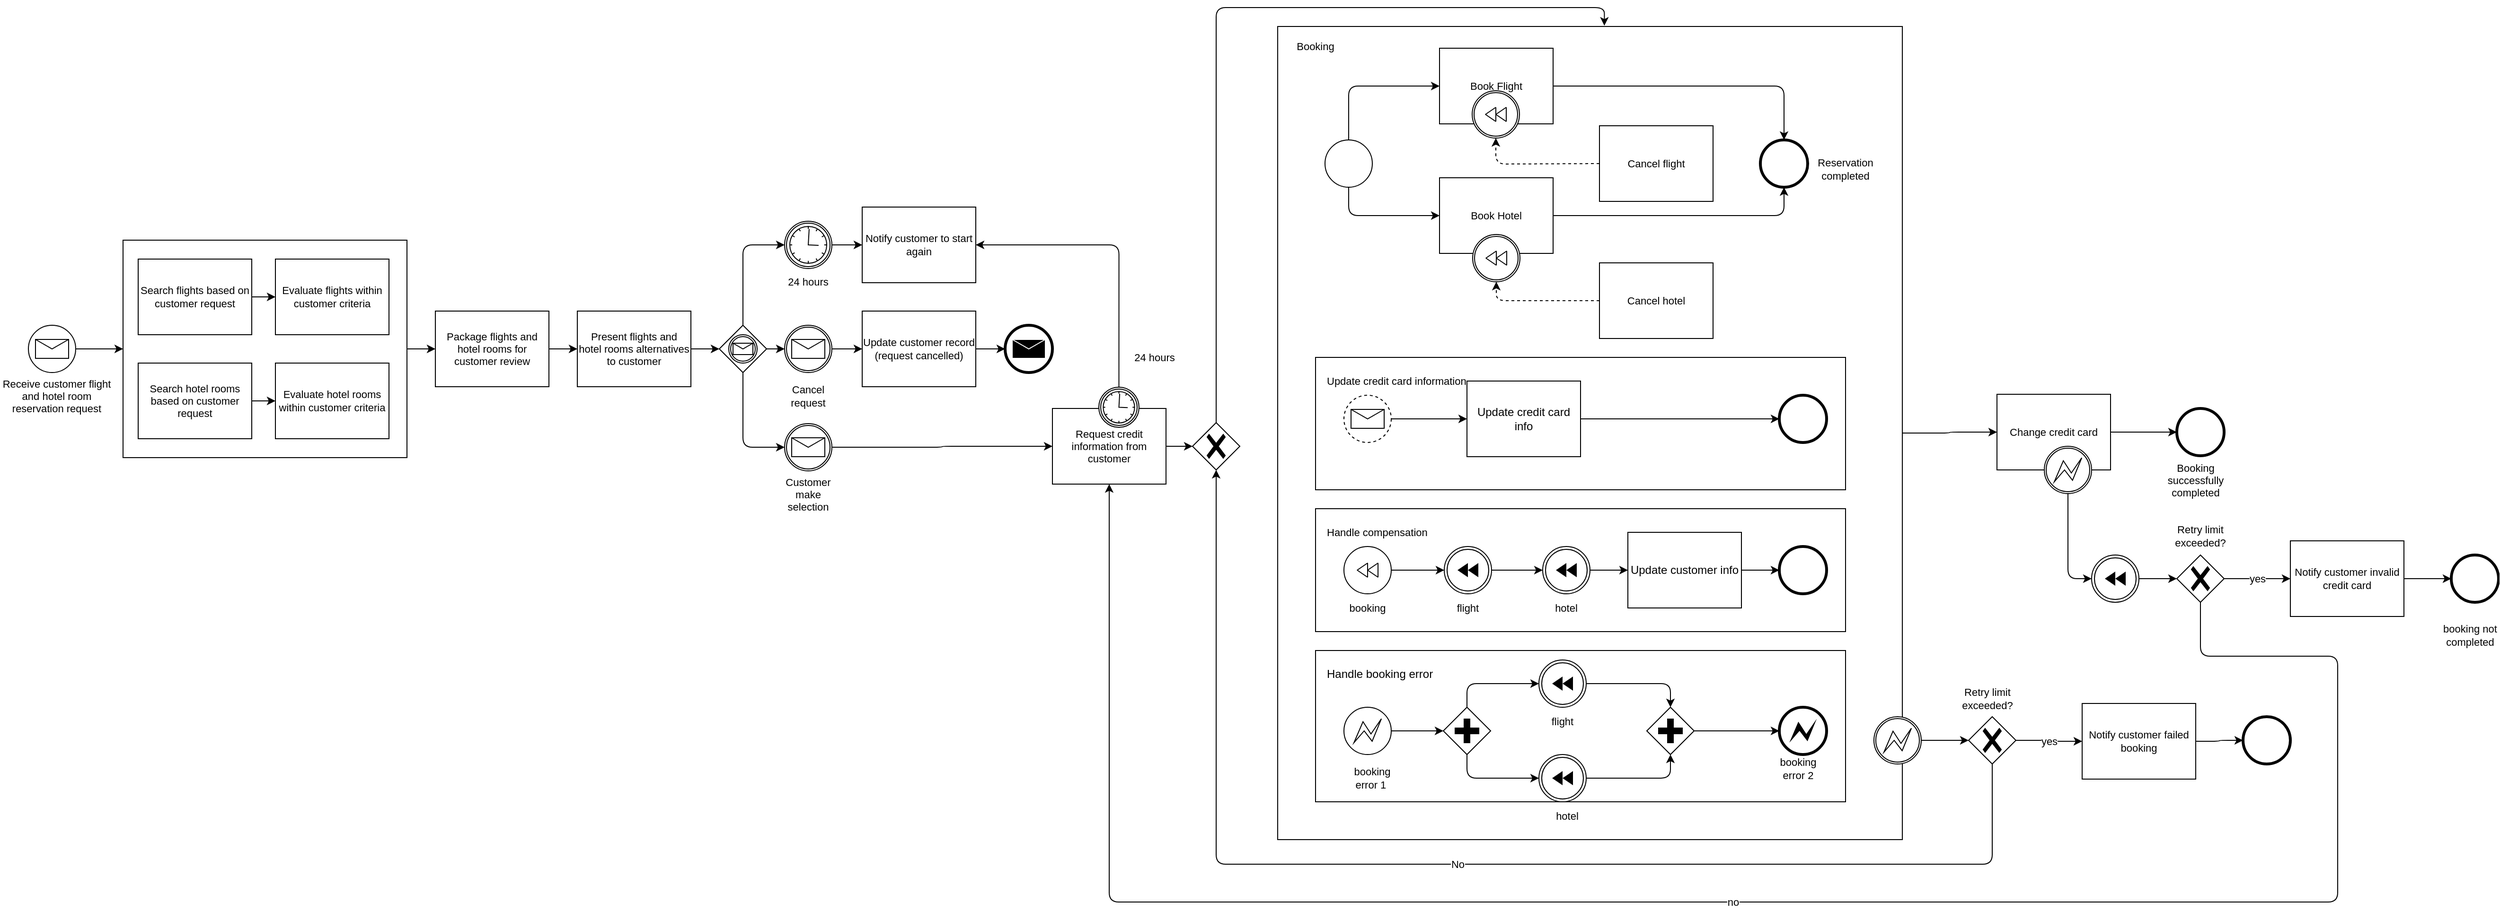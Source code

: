 <mxfile version="28.0.6">
  <diagram id="B0GpJ4gPumq2GrweMebW" name="第 1 页">
    <mxGraphModel dx="2431" dy="1492" grid="1" gridSize="10" guides="1" tooltips="1" connect="1" arrows="1" fold="1" page="1" pageScale="1" pageWidth="827" pageHeight="1169" math="0" shadow="0">
      <root>
        <mxCell id="0" />
        <mxCell id="1" parent="0" />
        <mxCell id="COhz1gvjssOIA2lyyifj-37" value="" style="points=[[0.25,0,0],[0.5,0,0],[0.75,0,0],[1,0.25,0],[1,0.5,0],[1,0.75,0],[0.75,1,0],[0.5,1,0],[0.25,1,0],[0,0.75,0],[0,0.5,0],[0,0.25,0]];shape=mxgraph.bpmn.task2;whiteSpace=wrap;rectStyle=rounded;size=10;html=1;container=1;expand=0;collapsible=0;taskMarker=abstract;fontFamily=Helvetica;fontSize=11;fontColor=default;labelBackgroundColor=default;" vertex="1" parent="1">
          <mxGeometry x="1360" y="104" width="660" height="860" as="geometry" />
        </mxCell>
        <mxCell id="COhz1gvjssOIA2lyyifj-55" value="Booking" style="text;html=1;align=center;verticalAlign=middle;whiteSpace=wrap;rounded=0;fontFamily=Helvetica;fontSize=11;fontColor=default;labelBackgroundColor=default;" vertex="1" parent="COhz1gvjssOIA2lyyifj-37">
          <mxGeometry x="10" y="6" width="60" height="30" as="geometry" />
        </mxCell>
        <mxCell id="COhz1gvjssOIA2lyyifj-84" value="hotel" style="text;html=1;align=center;verticalAlign=middle;whiteSpace=wrap;rounded=0;fontFamily=Helvetica;fontSize=11;fontColor=default;labelBackgroundColor=default;" vertex="1" parent="COhz1gvjssOIA2lyyifj-37">
          <mxGeometry x="276" y="820" width="60" height="30" as="geometry" />
        </mxCell>
        <mxCell id="COhz1gvjssOIA2lyyifj-87" value="Reservation completed" style="text;html=1;align=center;verticalAlign=middle;whiteSpace=wrap;rounded=0;fontFamily=Helvetica;fontSize=11;fontColor=default;labelBackgroundColor=default;" vertex="1" parent="COhz1gvjssOIA2lyyifj-37">
          <mxGeometry x="570" y="136" width="60" height="30" as="geometry" />
        </mxCell>
        <mxCell id="kql8eYAKHX_j_Db-CiuN-6" value="" style="points=[[0.25,0,0],[0.5,0,0],[0.75,0,0],[1,0.25,0],[1,0.5,0],[1,0.75,0],[0.75,1,0],[0.5,1,0],[0.25,1,0],[0,0.75,0],[0,0.5,0],[0,0.25,0]];shape=mxgraph.bpmn.task2;whiteSpace=wrap;rectStyle=rounded;size=10;html=1;container=1;expand=0;collapsible=0;taskMarker=abstract;fontFamily=Helvetica;fontSize=11;fontColor=default;labelBackgroundColor=default;" parent="1" vertex="1">
          <mxGeometry x="140" y="330" width="300" height="230" as="geometry" />
        </mxCell>
        <mxCell id="kql8eYAKHX_j_Db-CiuN-1" value="" style="points=[[0.145,0.145,0],[0.5,0,0],[0.855,0.145,0],[1,0.5,0],[0.855,0.855,0],[0.5,1,0],[0.145,0.855,0],[0,0.5,0]];shape=mxgraph.bpmn.event;html=1;verticalLabelPosition=bottom;labelBackgroundColor=#ffffff;verticalAlign=top;align=center;perimeter=ellipsePerimeter;outlineConnect=0;aspect=fixed;outline=standard;symbol=message;fontFamily=Helvetica;fontSize=11;fontColor=default;" parent="1" vertex="1">
          <mxGeometry x="40" y="420" width="50" height="50" as="geometry" />
        </mxCell>
        <mxCell id="kql8eYAKHX_j_Db-CiuN-3" value="Evaluate hotel rooms within customer criteria" style="points=[[0.25,0,0],[0.5,0,0],[0.75,0,0],[1,0.25,0],[1,0.5,0],[1,0.75,0],[0.75,1,0],[0.5,1,0],[0.25,1,0],[0,0.75,0],[0,0.5,0],[0,0.25,0]];shape=mxgraph.bpmn.task2;whiteSpace=wrap;rectStyle=rounded;size=10;html=1;container=1;expand=0;collapsible=0;taskMarker=abstract;fontFamily=Helvetica;fontSize=11;fontColor=default;labelBackgroundColor=default;" parent="1" vertex="1">
          <mxGeometry x="301" y="460" width="120" height="80" as="geometry" />
        </mxCell>
        <mxCell id="kql8eYAKHX_j_Db-CiuN-4" value="Search hotel rooms based on customer request" style="points=[[0.25,0,0],[0.5,0,0],[0.75,0,0],[1,0.25,0],[1,0.5,0],[1,0.75,0],[0.75,1,0],[0.5,1,0],[0.25,1,0],[0,0.75,0],[0,0.5,0],[0,0.25,0]];shape=mxgraph.bpmn.task2;whiteSpace=wrap;rectStyle=rounded;size=10;html=1;container=1;expand=0;collapsible=0;taskMarker=abstract;fontFamily=Helvetica;fontSize=11;fontColor=default;labelBackgroundColor=default;" parent="1" vertex="1">
          <mxGeometry x="156" y="460" width="120" height="80" as="geometry" />
        </mxCell>
        <mxCell id="kql8eYAKHX_j_Db-CiuN-5" value="Evaluate flights within customer criteria" style="points=[[0.25,0,0],[0.5,0,0],[0.75,0,0],[1,0.25,0],[1,0.5,0],[1,0.75,0],[0.75,1,0],[0.5,1,0],[0.25,1,0],[0,0.75,0],[0,0.5,0],[0,0.25,0]];shape=mxgraph.bpmn.task2;whiteSpace=wrap;rectStyle=rounded;size=10;html=1;container=1;expand=0;collapsible=0;taskMarker=abstract;fontFamily=Helvetica;fontSize=11;fontColor=default;labelBackgroundColor=default;" parent="1" vertex="1">
          <mxGeometry x="301" y="350" width="120" height="80" as="geometry" />
        </mxCell>
        <mxCell id="kql8eYAKHX_j_Db-CiuN-9" style="edgeStyle=none;shape=connector;rounded=0;orthogonalLoop=1;jettySize=auto;html=1;exitX=1;exitY=0.5;exitDx=0;exitDy=0;exitPerimeter=0;strokeColor=default;align=center;verticalAlign=middle;fontFamily=Helvetica;fontSize=11;fontColor=default;labelBackgroundColor=default;endArrow=classic;" parent="1" source="kql8eYAKHX_j_Db-CiuN-2" target="kql8eYAKHX_j_Db-CiuN-5" edge="1">
          <mxGeometry relative="1" as="geometry" />
        </mxCell>
        <mxCell id="kql8eYAKHX_j_Db-CiuN-2" value="Search flights based on customer request" style="points=[[0.25,0,0],[0.5,0,0],[0.75,0,0],[1,0.25,0],[1,0.5,0],[1,0.75,0],[0.75,1,0],[0.5,1,0],[0.25,1,0],[0,0.75,0],[0,0.5,0],[0,0.25,0]];shape=mxgraph.bpmn.task2;whiteSpace=wrap;rectStyle=rounded;size=10;html=1;container=1;expand=0;collapsible=0;taskMarker=abstract;fontFamily=Helvetica;fontSize=11;fontColor=default;labelBackgroundColor=default;" parent="1" vertex="1">
          <mxGeometry x="156" y="350" width="120" height="80" as="geometry" />
        </mxCell>
        <mxCell id="kql8eYAKHX_j_Db-CiuN-7" value="Receive customer flight and hotel room reservation request" style="text;html=1;align=center;verticalAlign=middle;whiteSpace=wrap;rounded=0;fontFamily=Helvetica;fontSize=11;fontColor=default;labelBackgroundColor=default;" parent="1" vertex="1">
          <mxGeometry x="10" y="480" width="120" height="30" as="geometry" />
        </mxCell>
        <mxCell id="kql8eYAKHX_j_Db-CiuN-8" style="edgeStyle=none;shape=connector;rounded=0;orthogonalLoop=1;jettySize=auto;html=1;exitX=1;exitY=0.5;exitDx=0;exitDy=0;exitPerimeter=0;entryX=0;entryY=0.5;entryDx=0;entryDy=0;entryPerimeter=0;strokeColor=default;align=center;verticalAlign=middle;fontFamily=Helvetica;fontSize=11;fontColor=default;labelBackgroundColor=default;endArrow=classic;" parent="1" source="kql8eYAKHX_j_Db-CiuN-1" target="kql8eYAKHX_j_Db-CiuN-6" edge="1">
          <mxGeometry relative="1" as="geometry" />
        </mxCell>
        <mxCell id="kql8eYAKHX_j_Db-CiuN-10" style="edgeStyle=none;shape=connector;rounded=0;orthogonalLoop=1;jettySize=auto;html=1;exitX=1;exitY=0.5;exitDx=0;exitDy=0;exitPerimeter=0;entryX=0;entryY=0.5;entryDx=0;entryDy=0;entryPerimeter=0;strokeColor=default;align=center;verticalAlign=middle;fontFamily=Helvetica;fontSize=11;fontColor=default;labelBackgroundColor=default;endArrow=classic;" parent="1" source="kql8eYAKHX_j_Db-CiuN-4" target="kql8eYAKHX_j_Db-CiuN-3" edge="1">
          <mxGeometry relative="1" as="geometry" />
        </mxCell>
        <mxCell id="kql8eYAKHX_j_Db-CiuN-11" value="Package flights and hotel rooms for customer review" style="points=[[0.25,0,0],[0.5,0,0],[0.75,0,0],[1,0.25,0],[1,0.5,0],[1,0.75,0],[0.75,1,0],[0.5,1,0],[0.25,1,0],[0,0.75,0],[0,0.5,0],[0,0.25,0]];shape=mxgraph.bpmn.task2;whiteSpace=wrap;rectStyle=rounded;size=10;html=1;container=1;expand=0;collapsible=0;taskMarker=abstract;fontFamily=Helvetica;fontSize=11;fontColor=default;labelBackgroundColor=default;" parent="1" vertex="1">
          <mxGeometry x="470" y="405" width="120" height="80" as="geometry" />
        </mxCell>
        <mxCell id="kql8eYAKHX_j_Db-CiuN-13" value="Present flights and hotel rooms alternatives to customer" style="points=[[0.25,0,0],[0.5,0,0],[0.75,0,0],[1,0.25,0],[1,0.5,0],[1,0.75,0],[0.75,1,0],[0.5,1,0],[0.25,1,0],[0,0.75,0],[0,0.5,0],[0,0.25,0]];shape=mxgraph.bpmn.task2;whiteSpace=wrap;rectStyle=rounded;size=10;html=1;container=1;expand=0;collapsible=0;taskMarker=send;fontFamily=Helvetica;fontSize=11;fontColor=default;labelBackgroundColor=default;" parent="1" vertex="1">
          <mxGeometry x="620" y="405" width="120" height="80" as="geometry" />
        </mxCell>
        <mxCell id="kql8eYAKHX_j_Db-CiuN-14" style="edgeStyle=none;shape=connector;rounded=0;orthogonalLoop=1;jettySize=auto;html=1;exitX=1;exitY=0.5;exitDx=0;exitDy=0;exitPerimeter=0;entryX=0;entryY=0.5;entryDx=0;entryDy=0;entryPerimeter=0;strokeColor=default;align=center;verticalAlign=middle;fontFamily=Helvetica;fontSize=11;fontColor=default;labelBackgroundColor=default;endArrow=classic;" parent="1" source="kql8eYAKHX_j_Db-CiuN-11" target="kql8eYAKHX_j_Db-CiuN-13" edge="1">
          <mxGeometry relative="1" as="geometry" />
        </mxCell>
        <mxCell id="kql8eYAKHX_j_Db-CiuN-15" value="" style="points=[[0.25,0.25,0],[0.5,0,0],[0.75,0.25,0],[1,0.5,0],[0.75,0.75,0],[0.5,1,0],[0.25,0.75,0],[0,0.5,0]];shape=mxgraph.bpmn.gateway2;html=1;verticalLabelPosition=bottom;labelBackgroundColor=#ffffff;verticalAlign=top;align=center;perimeter=rhombusPerimeter;outlineConnect=0;outline=catching;symbol=message;fontFamily=Helvetica;fontSize=11;fontColor=default;" parent="1" vertex="1">
          <mxGeometry x="770" y="420" width="50" height="50" as="geometry" />
        </mxCell>
        <mxCell id="kql8eYAKHX_j_Db-CiuN-16" style="edgeStyle=none;shape=connector;rounded=0;orthogonalLoop=1;jettySize=auto;html=1;exitX=1;exitY=0.5;exitDx=0;exitDy=0;exitPerimeter=0;entryX=0;entryY=0.5;entryDx=0;entryDy=0;entryPerimeter=0;strokeColor=default;align=center;verticalAlign=middle;fontFamily=Helvetica;fontSize=11;fontColor=default;labelBackgroundColor=default;endArrow=classic;" parent="1" source="kql8eYAKHX_j_Db-CiuN-13" target="kql8eYAKHX_j_Db-CiuN-15" edge="1">
          <mxGeometry relative="1" as="geometry" />
        </mxCell>
        <mxCell id="kql8eYAKHX_j_Db-CiuN-17" value="" style="points=[[0.145,0.145,0],[0.5,0,0],[0.855,0.145,0],[1,0.5,0],[0.855,0.855,0],[0.5,1,0],[0.145,0.855,0],[0,0.5,0]];shape=mxgraph.bpmn.event;html=1;verticalLabelPosition=bottom;labelBackgroundColor=#ffffff;verticalAlign=top;align=center;perimeter=ellipsePerimeter;outlineConnect=0;aspect=fixed;outline=catching;symbol=timer;fontFamily=Helvetica;fontSize=11;fontColor=default;" parent="1" vertex="1">
          <mxGeometry x="839" y="310" width="50" height="50" as="geometry" />
        </mxCell>
        <mxCell id="kql8eYAKHX_j_Db-CiuN-18" value="" style="points=[[0.145,0.145,0],[0.5,0,0],[0.855,0.145,0],[1,0.5,0],[0.855,0.855,0],[0.5,1,0],[0.145,0.855,0],[0,0.5,0]];shape=mxgraph.bpmn.event;html=1;verticalLabelPosition=bottom;labelBackgroundColor=#ffffff;verticalAlign=top;align=center;perimeter=ellipsePerimeter;outlineConnect=0;aspect=fixed;outline=catching;symbol=message;fontFamily=Helvetica;fontSize=11;fontColor=default;" parent="1" vertex="1">
          <mxGeometry x="839" y="420" width="50" height="50" as="geometry" />
        </mxCell>
        <mxCell id="kql8eYAKHX_j_Db-CiuN-30" style="edgeStyle=orthogonalEdgeStyle;shape=connector;curved=0;rounded=1;orthogonalLoop=1;jettySize=auto;html=1;exitX=1;exitY=0.5;exitDx=0;exitDy=0;exitPerimeter=0;strokeColor=default;align=center;verticalAlign=middle;fontFamily=Helvetica;fontSize=11;fontColor=default;labelBackgroundColor=default;endArrow=classic;" parent="1" source="kql8eYAKHX_j_Db-CiuN-19" target="kql8eYAKHX_j_Db-CiuN-24" edge="1">
          <mxGeometry relative="1" as="geometry" />
        </mxCell>
        <mxCell id="kql8eYAKHX_j_Db-CiuN-19" value="" style="points=[[0.145,0.145,0],[0.5,0,0],[0.855,0.145,0],[1,0.5,0],[0.855,0.855,0],[0.5,1,0],[0.145,0.855,0],[0,0.5,0]];shape=mxgraph.bpmn.event;html=1;verticalLabelPosition=bottom;labelBackgroundColor=#ffffff;verticalAlign=top;align=center;perimeter=ellipsePerimeter;outlineConnect=0;aspect=fixed;outline=catching;symbol=message;fontFamily=Helvetica;fontSize=11;fontColor=default;" parent="1" vertex="1">
          <mxGeometry x="839" y="524" width="50" height="50" as="geometry" />
        </mxCell>
        <mxCell id="kql8eYAKHX_j_Db-CiuN-20" style="edgeStyle=none;shape=connector;rounded=0;orthogonalLoop=1;jettySize=auto;html=1;exitX=1;exitY=0.5;exitDx=0;exitDy=0;exitPerimeter=0;entryX=0;entryY=0.5;entryDx=0;entryDy=0;entryPerimeter=0;strokeColor=default;align=center;verticalAlign=middle;fontFamily=Helvetica;fontSize=11;fontColor=default;labelBackgroundColor=default;endArrow=classic;" parent="1" source="kql8eYAKHX_j_Db-CiuN-6" target="kql8eYAKHX_j_Db-CiuN-11" edge="1">
          <mxGeometry relative="1" as="geometry" />
        </mxCell>
        <mxCell id="kql8eYAKHX_j_Db-CiuN-21" value="Notify customer to start again" style="points=[[0.25,0,0],[0.5,0,0],[0.75,0,0],[1,0.25,0],[1,0.5,0],[1,0.75,0],[0.75,1,0],[0.5,1,0],[0.25,1,0],[0,0.75,0],[0,0.5,0],[0,0.25,0]];shape=mxgraph.bpmn.task2;whiteSpace=wrap;rectStyle=rounded;size=10;html=1;container=1;expand=0;collapsible=0;taskMarker=send;fontFamily=Helvetica;fontSize=11;fontColor=default;labelBackgroundColor=default;" parent="1" vertex="1">
          <mxGeometry x="921" y="295" width="120" height="80" as="geometry" />
        </mxCell>
        <mxCell id="kql8eYAKHX_j_Db-CiuN-22" value="Update customer record (request cancelled)" style="points=[[0.25,0,0],[0.5,0,0],[0.75,0,0],[1,0.25,0],[1,0.5,0],[1,0.75,0],[0.75,1,0],[0.5,1,0],[0.25,1,0],[0,0.75,0],[0,0.5,0],[0,0.25,0]];shape=mxgraph.bpmn.task2;whiteSpace=wrap;rectStyle=rounded;size=10;html=1;container=1;expand=0;collapsible=0;taskMarker=abstract;fontFamily=Helvetica;fontSize=11;fontColor=default;labelBackgroundColor=default;" parent="1" vertex="1">
          <mxGeometry x="921" y="405" width="120" height="80" as="geometry" />
        </mxCell>
        <mxCell id="kql8eYAKHX_j_Db-CiuN-23" value="" style="points=[[0.145,0.145,0],[0.5,0,0],[0.855,0.145,0],[1,0.5,0],[0.855,0.855,0],[0.5,1,0],[0.145,0.855,0],[0,0.5,0]];shape=mxgraph.bpmn.event;html=1;verticalLabelPosition=bottom;labelBackgroundColor=#ffffff;verticalAlign=top;align=center;perimeter=ellipsePerimeter;outlineConnect=0;aspect=fixed;outline=end;symbol=message;fontFamily=Helvetica;fontSize=11;fontColor=default;" parent="1" vertex="1">
          <mxGeometry x="1072" y="420" width="50" height="50" as="geometry" />
        </mxCell>
        <mxCell id="kql8eYAKHX_j_Db-CiuN-35" style="edgeStyle=orthogonalEdgeStyle;shape=connector;curved=0;rounded=1;orthogonalLoop=1;jettySize=auto;html=1;exitX=1;exitY=0.5;exitDx=0;exitDy=0;exitPerimeter=0;strokeColor=default;align=center;verticalAlign=middle;fontFamily=Helvetica;fontSize=11;fontColor=default;labelBackgroundColor=default;endArrow=classic;" parent="1" source="kql8eYAKHX_j_Db-CiuN-24" target="kql8eYAKHX_j_Db-CiuN-34" edge="1">
          <mxGeometry relative="1" as="geometry" />
        </mxCell>
        <mxCell id="kql8eYAKHX_j_Db-CiuN-24" value="Request credit information from customer" style="points=[[0.25,0,0],[0.5,0,0],[0.75,0,0],[1,0.25,0],[1,0.5,0],[1,0.75,0],[0.75,1,0],[0.5,1,0],[0.25,1,0],[0,0.75,0],[0,0.5,0],[0,0.25,0]];shape=mxgraph.bpmn.task2;whiteSpace=wrap;rectStyle=rounded;size=10;html=1;container=1;expand=0;collapsible=0;taskMarker=send;fontFamily=Helvetica;fontSize=11;fontColor=default;labelBackgroundColor=default;" parent="1" vertex="1">
          <mxGeometry x="1122" y="508" width="120" height="80" as="geometry" />
        </mxCell>
        <mxCell id="kql8eYAKHX_j_Db-CiuN-32" value="" style="points=[[0.145,0.145,0],[0.5,0,0],[0.855,0.145,0],[1,0.5,0],[0.855,0.855,0],[0.5,1,0],[0.145,0.855,0],[0,0.5,0]];shape=mxgraph.bpmn.event;html=1;verticalLabelPosition=bottom;labelBackgroundColor=#ffffff;verticalAlign=top;align=center;perimeter=ellipsePerimeter;outlineConnect=0;aspect=fixed;outline=boundInt;symbol=timer;fontFamily=Helvetica;fontSize=11;fontColor=default;" parent="kql8eYAKHX_j_Db-CiuN-24" vertex="1">
          <mxGeometry x="49" y="-22.5" width="42.5" height="42.5" as="geometry" />
        </mxCell>
        <mxCell id="kql8eYAKHX_j_Db-CiuN-25" style="edgeStyle=orthogonalEdgeStyle;shape=connector;rounded=1;orthogonalLoop=1;jettySize=auto;html=1;entryX=0;entryY=0.5;entryDx=0;entryDy=0;entryPerimeter=0;strokeColor=default;align=center;verticalAlign=middle;fontFamily=Helvetica;fontSize=11;fontColor=default;labelBackgroundColor=default;endArrow=classic;curved=0;exitX=0.5;exitY=0;exitDx=0;exitDy=0;exitPerimeter=0;" parent="1" source="kql8eYAKHX_j_Db-CiuN-15" target="kql8eYAKHX_j_Db-CiuN-17" edge="1">
          <mxGeometry relative="1" as="geometry" />
        </mxCell>
        <mxCell id="kql8eYAKHX_j_Db-CiuN-26" style="edgeStyle=orthogonalEdgeStyle;shape=connector;curved=0;rounded=1;orthogonalLoop=1;jettySize=auto;html=1;entryX=0;entryY=0.5;entryDx=0;entryDy=0;entryPerimeter=0;strokeColor=default;align=center;verticalAlign=middle;fontFamily=Helvetica;fontSize=11;fontColor=default;labelBackgroundColor=default;endArrow=classic;exitX=0.5;exitY=1;exitDx=0;exitDy=0;exitPerimeter=0;" parent="1" source="kql8eYAKHX_j_Db-CiuN-15" target="kql8eYAKHX_j_Db-CiuN-19" edge="1">
          <mxGeometry relative="1" as="geometry" />
        </mxCell>
        <mxCell id="kql8eYAKHX_j_Db-CiuN-28" style="edgeStyle=orthogonalEdgeStyle;shape=connector;curved=0;rounded=1;orthogonalLoop=1;jettySize=auto;html=1;exitX=1;exitY=0.5;exitDx=0;exitDy=0;exitPerimeter=0;entryX=0;entryY=0.5;entryDx=0;entryDy=0;entryPerimeter=0;strokeColor=default;align=center;verticalAlign=middle;fontFamily=Helvetica;fontSize=11;fontColor=default;labelBackgroundColor=default;endArrow=classic;" parent="1" source="kql8eYAKHX_j_Db-CiuN-17" target="kql8eYAKHX_j_Db-CiuN-21" edge="1">
          <mxGeometry relative="1" as="geometry" />
        </mxCell>
        <mxCell id="kql8eYAKHX_j_Db-CiuN-29" style="edgeStyle=orthogonalEdgeStyle;shape=connector;curved=0;rounded=1;orthogonalLoop=1;jettySize=auto;html=1;exitX=1;exitY=0.5;exitDx=0;exitDy=0;exitPerimeter=0;entryX=0;entryY=0.5;entryDx=0;entryDy=0;entryPerimeter=0;strokeColor=default;align=center;verticalAlign=middle;fontFamily=Helvetica;fontSize=11;fontColor=default;labelBackgroundColor=default;endArrow=classic;" parent="1" source="kql8eYAKHX_j_Db-CiuN-18" target="kql8eYAKHX_j_Db-CiuN-22" edge="1">
          <mxGeometry relative="1" as="geometry" />
        </mxCell>
        <mxCell id="kql8eYAKHX_j_Db-CiuN-31" style="edgeStyle=orthogonalEdgeStyle;shape=connector;curved=0;rounded=1;orthogonalLoop=1;jettySize=auto;html=1;exitX=1;exitY=0.5;exitDx=0;exitDy=0;exitPerimeter=0;entryX=0;entryY=0.5;entryDx=0;entryDy=0;entryPerimeter=0;strokeColor=default;align=center;verticalAlign=middle;fontFamily=Helvetica;fontSize=11;fontColor=default;labelBackgroundColor=default;endArrow=classic;" parent="1" source="kql8eYAKHX_j_Db-CiuN-22" target="kql8eYAKHX_j_Db-CiuN-23" edge="1">
          <mxGeometry relative="1" as="geometry" />
        </mxCell>
        <mxCell id="kql8eYAKHX_j_Db-CiuN-33" style="edgeStyle=orthogonalEdgeStyle;shape=connector;curved=0;rounded=1;orthogonalLoop=1;jettySize=auto;html=1;entryX=1;entryY=0.5;entryDx=0;entryDy=0;entryPerimeter=0;strokeColor=default;align=center;verticalAlign=middle;fontFamily=Helvetica;fontSize=11;fontColor=default;labelBackgroundColor=default;endArrow=classic;exitX=0.5;exitY=0;exitDx=0;exitDy=0;exitPerimeter=0;" parent="1" source="kql8eYAKHX_j_Db-CiuN-32" target="kql8eYAKHX_j_Db-CiuN-21" edge="1">
          <mxGeometry relative="1" as="geometry" />
        </mxCell>
        <mxCell id="kql8eYAKHX_j_Db-CiuN-34" value="" style="points=[[0.25,0.25,0],[0.5,0,0],[0.75,0.25,0],[1,0.5,0],[0.75,0.75,0],[0.5,1,0],[0.25,0.75,0],[0,0.5,0]];shape=mxgraph.bpmn.gateway2;html=1;verticalLabelPosition=bottom;labelBackgroundColor=#ffffff;verticalAlign=top;align=center;perimeter=rhombusPerimeter;outlineConnect=0;outline=none;symbol=none;gwType=exclusive;fontFamily=Helvetica;fontSize=11;fontColor=default;" parent="1" vertex="1">
          <mxGeometry x="1270" y="523" width="50" height="50" as="geometry" />
        </mxCell>
        <mxCell id="COhz1gvjssOIA2lyyifj-30" value="" style="group;pointerEvents=0;align=center;verticalAlign=top;fontFamily=Helvetica;fontSize=12;fontColor=default;fillColor=none;gradientColor=none;" vertex="1" connectable="0" parent="1">
          <mxGeometry x="1400" y="764" width="560" height="160" as="geometry" />
        </mxCell>
        <mxCell id="COhz1gvjssOIA2lyyifj-1" value="" style="points=[[0.25,0,0],[0.5,0,0],[0.75,0,0],[1,0.25,0],[1,0.5,0],[1,0.75,0],[0.75,1,0],[0.5,1,0],[0.25,1,0],[0,0.75,0],[0,0.5,0],[0,0.25,0]];shape=mxgraph.bpmn.task2;arcSize=10;taskMarker=abstract;outline=none;symbol=general;bpmnShapeType=subprocess;isLoopSub=0;verticalAlign=top;align=center;spacingLeft=5;html=1;whiteSpace=wrap;pointerEvents=0;fontFamily=Helvetica;fontSize=12;fontColor=default;fillColor=none;gradientColor=none;" vertex="1" parent="COhz1gvjssOIA2lyyifj-30">
          <mxGeometry width="560" height="160" as="geometry" />
        </mxCell>
        <mxCell id="COhz1gvjssOIA2lyyifj-16" value="" style="points=[[0.145,0.145,0],[0.5,0,0],[0.855,0.145,0],[1,0.5,0],[0.855,0.855,0],[0.5,1,0],[0.145,0.855,0],[0,0.5,0]];shape=mxgraph.bpmn.event;html=1;verticalLabelPosition=bottom;labelBackgroundColor=#ffffff;verticalAlign=top;align=center;perimeter=ellipsePerimeter;outlineConnect=0;aspect=fixed;outline=eventInt;symbol=error;pointerEvents=0;fontFamily=Helvetica;fontSize=12;fontColor=default;fillColor=none;gradientColor=none;" vertex="1" parent="COhz1gvjssOIA2lyyifj-30">
          <mxGeometry x="30" y="60" width="50" height="50" as="geometry" />
        </mxCell>
        <mxCell id="COhz1gvjssOIA2lyyifj-17" value="" style="points=[[0.25,0.25,0],[0.5,0,0],[0.75,0.25,0],[1,0.5,0],[0.75,0.75,0],[0.5,1,0],[0.25,0.75,0],[0,0.5,0]];shape=mxgraph.bpmn.gateway2;html=1;verticalLabelPosition=bottom;labelBackgroundColor=#ffffff;verticalAlign=top;align=center;perimeter=rhombusPerimeter;outlineConnect=0;outline=none;symbol=none;gwType=parallel;pointerEvents=0;fontFamily=Helvetica;fontSize=12;fontColor=default;fillColor=none;gradientColor=none;" vertex="1" parent="COhz1gvjssOIA2lyyifj-30">
          <mxGeometry x="135" y="60" width="50" height="50" as="geometry" />
        </mxCell>
        <mxCell id="COhz1gvjssOIA2lyyifj-18" value="" style="points=[[0.145,0.145,0],[0.5,0,0],[0.855,0.145,0],[1,0.5,0],[0.855,0.855,0],[0.5,1,0],[0.145,0.855,0],[0,0.5,0]];shape=mxgraph.bpmn.event;html=1;verticalLabelPosition=bottom;labelBackgroundColor=#ffffff;verticalAlign=top;align=center;perimeter=ellipsePerimeter;outlineConnect=0;aspect=fixed;outline=throwing;symbol=compensation;pointerEvents=0;fontFamily=Helvetica;fontSize=12;fontColor=default;fillColor=none;gradientColor=none;" vertex="1" parent="COhz1gvjssOIA2lyyifj-30">
          <mxGeometry x="236" y="10" width="50" height="50" as="geometry" />
        </mxCell>
        <mxCell id="COhz1gvjssOIA2lyyifj-19" value="" style="points=[[0.145,0.145,0],[0.5,0,0],[0.855,0.145,0],[1,0.5,0],[0.855,0.855,0],[0.5,1,0],[0.145,0.855,0],[0,0.5,0]];shape=mxgraph.bpmn.event;html=1;verticalLabelPosition=bottom;labelBackgroundColor=#ffffff;verticalAlign=top;align=center;perimeter=ellipsePerimeter;outlineConnect=0;aspect=fixed;outline=throwing;symbol=compensation;pointerEvents=0;fontFamily=Helvetica;fontSize=12;fontColor=default;fillColor=none;gradientColor=none;" vertex="1" parent="COhz1gvjssOIA2lyyifj-30">
          <mxGeometry x="236" y="110" width="50" height="50" as="geometry" />
        </mxCell>
        <mxCell id="COhz1gvjssOIA2lyyifj-20" value="" style="points=[[0.25,0.25,0],[0.5,0,0],[0.75,0.25,0],[1,0.5,0],[0.75,0.75,0],[0.5,1,0],[0.25,0.75,0],[0,0.5,0]];shape=mxgraph.bpmn.gateway2;html=1;verticalLabelPosition=bottom;labelBackgroundColor=#ffffff;verticalAlign=top;align=center;perimeter=rhombusPerimeter;outlineConnect=0;outline=none;symbol=none;gwType=parallel;pointerEvents=0;fontFamily=Helvetica;fontSize=12;fontColor=default;fillColor=none;gradientColor=none;" vertex="1" parent="COhz1gvjssOIA2lyyifj-30">
          <mxGeometry x="350" y="60" width="50" height="50" as="geometry" />
        </mxCell>
        <mxCell id="COhz1gvjssOIA2lyyifj-22" style="edgeStyle=orthogonalEdgeStyle;rounded=1;orthogonalLoop=1;jettySize=auto;html=1;exitX=0.5;exitY=0;exitDx=0;exitDy=0;exitPerimeter=0;entryX=0;entryY=0.5;entryDx=0;entryDy=0;entryPerimeter=0;curved=0;pointerEvents=0;align=center;verticalAlign=top;fontFamily=Helvetica;fontSize=12;fontColor=default;fillColor=none;gradientColor=none;" edge="1" parent="COhz1gvjssOIA2lyyifj-30" source="COhz1gvjssOIA2lyyifj-17" target="COhz1gvjssOIA2lyyifj-18">
          <mxGeometry relative="1" as="geometry" />
        </mxCell>
        <mxCell id="COhz1gvjssOIA2lyyifj-23" style="edgeStyle=orthogonalEdgeStyle;shape=connector;curved=0;rounded=1;orthogonalLoop=1;jettySize=auto;html=1;entryX=0;entryY=0.5;entryDx=0;entryDy=0;entryPerimeter=0;strokeColor=default;align=center;verticalAlign=top;fontFamily=Helvetica;fontSize=12;fontColor=default;labelBackgroundColor=default;endArrow=classic;exitX=0.5;exitY=1;exitDx=0;exitDy=0;exitPerimeter=0;pointerEvents=0;fillColor=none;gradientColor=none;" edge="1" parent="COhz1gvjssOIA2lyyifj-30" source="COhz1gvjssOIA2lyyifj-17" target="COhz1gvjssOIA2lyyifj-19">
          <mxGeometry relative="1" as="geometry" />
        </mxCell>
        <mxCell id="COhz1gvjssOIA2lyyifj-24" style="edgeStyle=orthogonalEdgeStyle;shape=connector;curved=0;rounded=1;orthogonalLoop=1;jettySize=auto;html=1;entryX=0.5;entryY=0;entryDx=0;entryDy=0;entryPerimeter=0;strokeColor=default;align=center;verticalAlign=top;fontFamily=Helvetica;fontSize=12;fontColor=default;labelBackgroundColor=default;endArrow=classic;pointerEvents=0;fillColor=none;gradientColor=none;" edge="1" parent="COhz1gvjssOIA2lyyifj-30" source="COhz1gvjssOIA2lyyifj-18" target="COhz1gvjssOIA2lyyifj-20">
          <mxGeometry relative="1" as="geometry" />
        </mxCell>
        <mxCell id="COhz1gvjssOIA2lyyifj-25" style="edgeStyle=orthogonalEdgeStyle;shape=connector;curved=0;rounded=1;orthogonalLoop=1;jettySize=auto;html=1;entryX=0.5;entryY=1;entryDx=0;entryDy=0;entryPerimeter=0;strokeColor=default;align=center;verticalAlign=top;fontFamily=Helvetica;fontSize=12;fontColor=default;labelBackgroundColor=default;endArrow=classic;pointerEvents=0;fillColor=none;gradientColor=none;" edge="1" parent="COhz1gvjssOIA2lyyifj-30" source="COhz1gvjssOIA2lyyifj-19" target="COhz1gvjssOIA2lyyifj-20">
          <mxGeometry relative="1" as="geometry" />
        </mxCell>
        <mxCell id="COhz1gvjssOIA2lyyifj-26" value="" style="points=[[0.145,0.145,0],[0.5,0,0],[0.855,0.145,0],[1,0.5,0],[0.855,0.855,0],[0.5,1,0],[0.145,0.855,0],[0,0.5,0]];shape=mxgraph.bpmn.event;html=1;verticalLabelPosition=bottom;labelBackgroundColor=#ffffff;verticalAlign=top;align=center;perimeter=ellipsePerimeter;outlineConnect=0;aspect=fixed;outline=end;symbol=error;fontFamily=Helvetica;fontSize=12;fontColor=default;pointerEvents=0;fillColor=none;gradientColor=none;" vertex="1" parent="COhz1gvjssOIA2lyyifj-30">
          <mxGeometry x="490" y="60" width="50" height="50" as="geometry" />
        </mxCell>
        <mxCell id="COhz1gvjssOIA2lyyifj-27" style="edgeStyle=orthogonalEdgeStyle;shape=connector;curved=0;rounded=1;orthogonalLoop=1;jettySize=auto;html=1;entryX=0;entryY=0.5;entryDx=0;entryDy=0;entryPerimeter=0;strokeColor=default;align=center;verticalAlign=top;fontFamily=Helvetica;fontSize=12;fontColor=default;labelBackgroundColor=default;endArrow=classic;pointerEvents=0;fillColor=none;gradientColor=none;" edge="1" parent="COhz1gvjssOIA2lyyifj-30" source="COhz1gvjssOIA2lyyifj-20" target="COhz1gvjssOIA2lyyifj-26">
          <mxGeometry relative="1" as="geometry" />
        </mxCell>
        <mxCell id="COhz1gvjssOIA2lyyifj-29" style="edgeStyle=orthogonalEdgeStyle;shape=connector;curved=0;rounded=1;orthogonalLoop=1;jettySize=auto;html=1;exitX=1;exitY=0.5;exitDx=0;exitDy=0;exitPerimeter=0;entryX=0;entryY=0.5;entryDx=0;entryDy=0;entryPerimeter=0;strokeColor=default;align=center;verticalAlign=top;fontFamily=Helvetica;fontSize=12;fontColor=default;labelBackgroundColor=default;endArrow=classic;pointerEvents=0;fillColor=none;gradientColor=none;" edge="1" parent="COhz1gvjssOIA2lyyifj-30" source="COhz1gvjssOIA2lyyifj-16" target="COhz1gvjssOIA2lyyifj-17">
          <mxGeometry relative="1" as="geometry" />
        </mxCell>
        <mxCell id="COhz1gvjssOIA2lyyifj-54" value="Handle booking error" style="text;html=1;align=left;verticalAlign=middle;whiteSpace=wrap;rounded=0;fontFamily=Helvetica;fontSize=12;fontColor=default;labelBackgroundColor=default;" vertex="1" parent="COhz1gvjssOIA2lyyifj-30">
          <mxGeometry x="10" y="10" width="150" height="30" as="geometry" />
        </mxCell>
        <mxCell id="COhz1gvjssOIA2lyyifj-83" value="flight" style="text;html=1;align=center;verticalAlign=middle;whiteSpace=wrap;rounded=0;fontFamily=Helvetica;fontSize=11;fontColor=default;labelBackgroundColor=default;" vertex="1" parent="COhz1gvjssOIA2lyyifj-30">
          <mxGeometry x="231" y="60" width="60" height="30" as="geometry" />
        </mxCell>
        <mxCell id="COhz1gvjssOIA2lyyifj-85" value="booking error 1&amp;nbsp;" style="text;html=1;align=center;verticalAlign=middle;whiteSpace=wrap;rounded=0;fontFamily=Helvetica;fontSize=11;fontColor=default;labelBackgroundColor=default;" vertex="1" parent="COhz1gvjssOIA2lyyifj-30">
          <mxGeometry x="30" y="120" width="60" height="30" as="geometry" />
        </mxCell>
        <mxCell id="COhz1gvjssOIA2lyyifj-86" value="booking error 2" style="text;html=1;align=center;verticalAlign=middle;whiteSpace=wrap;rounded=0;fontFamily=Helvetica;fontSize=11;fontColor=default;labelBackgroundColor=default;" vertex="1" parent="COhz1gvjssOIA2lyyifj-30">
          <mxGeometry x="480" y="110" width="60" height="30" as="geometry" />
        </mxCell>
        <mxCell id="COhz1gvjssOIA2lyyifj-32" value="" style="group" vertex="1" connectable="0" parent="1">
          <mxGeometry x="1400" y="614" width="560" height="130" as="geometry" />
        </mxCell>
        <mxCell id="COhz1gvjssOIA2lyyifj-31" value="" style="points=[[0.25,0,0],[0.5,0,0],[0.75,0,0],[1,0.25,0],[1,0.5,0],[1,0.75,0],[0.75,1,0],[0.5,1,0],[0.25,1,0],[0,0.75,0],[0,0.5,0],[0,0.25,0]];shape=mxgraph.bpmn.task2;arcSize=10;taskMarker=abstract;outline=none;symbol=general;bpmnShapeType=subprocess;isLoopSub=0;verticalAlign=top;align=left;spacingLeft=5;html=1;whiteSpace=wrap;fontFamily=Helvetica;fontSize=11;fontColor=default;labelBackgroundColor=default;" vertex="1" parent="COhz1gvjssOIA2lyyifj-32">
          <mxGeometry width="560" height="130" as="geometry" />
        </mxCell>
        <mxCell id="COhz1gvjssOIA2lyyifj-7" value="" style="points=[[0.145,0.145,0],[0.5,0,0],[0.855,0.145,0],[1,0.5,0],[0.855,0.855,0],[0.5,1,0],[0.145,0.855,0],[0,0.5,0]];shape=mxgraph.bpmn.event;html=1;verticalLabelPosition=bottom;labelBackgroundColor=#ffffff;verticalAlign=top;align=center;perimeter=ellipsePerimeter;outlineConnect=0;aspect=fixed;outline=eventInt;symbol=compensation;" vertex="1" parent="COhz1gvjssOIA2lyyifj-32">
          <mxGeometry x="30" y="40" width="50" height="50" as="geometry" />
        </mxCell>
        <mxCell id="COhz1gvjssOIA2lyyifj-8" value="" style="points=[[0.145,0.145,0],[0.5,0,0],[0.855,0.145,0],[1,0.5,0],[0.855,0.855,0],[0.5,1,0],[0.145,0.855,0],[0,0.5,0]];shape=mxgraph.bpmn.event;html=1;verticalLabelPosition=bottom;labelBackgroundColor=#ffffff;verticalAlign=top;align=center;perimeter=ellipsePerimeter;outlineConnect=0;aspect=fixed;outline=throwing;symbol=compensation;" vertex="1" parent="COhz1gvjssOIA2lyyifj-32">
          <mxGeometry x="240" y="40" width="50" height="50" as="geometry" />
        </mxCell>
        <mxCell id="COhz1gvjssOIA2lyyifj-9" value="" style="points=[[0.145,0.145,0],[0.5,0,0],[0.855,0.145,0],[1,0.5,0],[0.855,0.855,0],[0.5,1,0],[0.145,0.855,0],[0,0.5,0]];shape=mxgraph.bpmn.event;html=1;verticalLabelPosition=bottom;labelBackgroundColor=#ffffff;verticalAlign=top;align=center;perimeter=ellipsePerimeter;outlineConnect=0;aspect=fixed;outline=throwing;symbol=compensation;" vertex="1" parent="COhz1gvjssOIA2lyyifj-32">
          <mxGeometry x="136" y="40" width="50" height="50" as="geometry" />
        </mxCell>
        <mxCell id="COhz1gvjssOIA2lyyifj-10" style="edgeStyle=orthogonalEdgeStyle;rounded=0;orthogonalLoop=1;jettySize=auto;html=1;exitX=1;exitY=0.5;exitDx=0;exitDy=0;exitPerimeter=0;entryX=0;entryY=0.5;entryDx=0;entryDy=0;entryPerimeter=0;" edge="1" parent="COhz1gvjssOIA2lyyifj-32" source="COhz1gvjssOIA2lyyifj-7" target="COhz1gvjssOIA2lyyifj-9">
          <mxGeometry relative="1" as="geometry" />
        </mxCell>
        <mxCell id="COhz1gvjssOIA2lyyifj-11" style="edgeStyle=orthogonalEdgeStyle;rounded=0;orthogonalLoop=1;jettySize=auto;html=1;exitX=1;exitY=0.5;exitDx=0;exitDy=0;exitPerimeter=0;entryX=0;entryY=0.5;entryDx=0;entryDy=0;entryPerimeter=0;" edge="1" parent="COhz1gvjssOIA2lyyifj-32" source="COhz1gvjssOIA2lyyifj-9" target="COhz1gvjssOIA2lyyifj-8">
          <mxGeometry relative="1" as="geometry" />
        </mxCell>
        <mxCell id="COhz1gvjssOIA2lyyifj-12" value="Update customer info" style="points=[[0.25,0,0],[0.5,0,0],[0.75,0,0],[1,0.25,0],[1,0.5,0],[1,0.75,0],[0.75,1,0],[0.5,1,0],[0.25,1,0],[0,0.75,0],[0,0.5,0],[0,0.25,0]];shape=mxgraph.bpmn.task2;whiteSpace=wrap;rectStyle=rounded;size=10;html=1;container=1;expand=0;collapsible=0;taskMarker=abstract;" vertex="1" parent="COhz1gvjssOIA2lyyifj-32">
          <mxGeometry x="330" y="25" width="120" height="80" as="geometry" />
        </mxCell>
        <mxCell id="COhz1gvjssOIA2lyyifj-13" value="" style="points=[[0.145,0.145,0],[0.5,0,0],[0.855,0.145,0],[1,0.5,0],[0.855,0.855,0],[0.5,1,0],[0.145,0.855,0],[0,0.5,0]];shape=mxgraph.bpmn.event;html=1;verticalLabelPosition=bottom;labelBackgroundColor=#ffffff;verticalAlign=top;align=center;perimeter=ellipsePerimeter;outlineConnect=0;aspect=fixed;outline=end;symbol=terminate2;" vertex="1" parent="COhz1gvjssOIA2lyyifj-32">
          <mxGeometry x="490" y="40" width="50" height="50" as="geometry" />
        </mxCell>
        <mxCell id="COhz1gvjssOIA2lyyifj-14" style="edgeStyle=orthogonalEdgeStyle;rounded=0;orthogonalLoop=1;jettySize=auto;html=1;entryX=0;entryY=0.5;entryDx=0;entryDy=0;entryPerimeter=0;" edge="1" parent="COhz1gvjssOIA2lyyifj-32" source="COhz1gvjssOIA2lyyifj-8" target="COhz1gvjssOIA2lyyifj-12">
          <mxGeometry relative="1" as="geometry" />
        </mxCell>
        <mxCell id="COhz1gvjssOIA2lyyifj-15" style="edgeStyle=orthogonalEdgeStyle;rounded=0;orthogonalLoop=1;jettySize=auto;html=1;entryX=0;entryY=0.5;entryDx=0;entryDy=0;entryPerimeter=0;" edge="1" parent="COhz1gvjssOIA2lyyifj-32" source="COhz1gvjssOIA2lyyifj-12" target="COhz1gvjssOIA2lyyifj-13">
          <mxGeometry relative="1" as="geometry" />
        </mxCell>
        <mxCell id="COhz1gvjssOIA2lyyifj-53" value="Handle compensation" style="text;html=1;align=left;verticalAlign=middle;whiteSpace=wrap;rounded=0;fontFamily=Helvetica;fontSize=11;fontColor=default;labelBackgroundColor=default;" vertex="1" parent="COhz1gvjssOIA2lyyifj-32">
          <mxGeometry x="10" y="10" width="180" height="30" as="geometry" />
        </mxCell>
        <mxCell id="COhz1gvjssOIA2lyyifj-79" value="booking" style="text;html=1;align=center;verticalAlign=middle;whiteSpace=wrap;rounded=0;fontFamily=Helvetica;fontSize=11;fontColor=default;labelBackgroundColor=default;" vertex="1" parent="COhz1gvjssOIA2lyyifj-32">
          <mxGeometry x="25" y="90" width="60" height="30" as="geometry" />
        </mxCell>
        <mxCell id="COhz1gvjssOIA2lyyifj-80" value="flight" style="text;html=1;align=center;verticalAlign=middle;whiteSpace=wrap;rounded=0;fontFamily=Helvetica;fontSize=11;fontColor=default;labelBackgroundColor=default;" vertex="1" parent="COhz1gvjssOIA2lyyifj-32">
          <mxGeometry x="131" y="90" width="60" height="30" as="geometry" />
        </mxCell>
        <mxCell id="COhz1gvjssOIA2lyyifj-81" value="hotel" style="text;html=1;align=center;verticalAlign=middle;whiteSpace=wrap;rounded=0;fontFamily=Helvetica;fontSize=11;fontColor=default;labelBackgroundColor=default;" vertex="1" parent="COhz1gvjssOIA2lyyifj-32">
          <mxGeometry x="235" y="90" width="60" height="30" as="geometry" />
        </mxCell>
        <mxCell id="COhz1gvjssOIA2lyyifj-34" value="" style="group" vertex="1" connectable="0" parent="1">
          <mxGeometry x="1400" y="454" width="560" height="140" as="geometry" />
        </mxCell>
        <mxCell id="COhz1gvjssOIA2lyyifj-33" value="" style="points=[[0.25,0,0],[0.5,0,0],[0.75,0,0],[1,0.25,0],[1,0.5,0],[1,0.75,0],[0.75,1,0],[0.5,1,0],[0.25,1,0],[0,0.75,0],[0,0.5,0],[0,0.25,0]];shape=mxgraph.bpmn.task2;arcSize=10;taskMarker=abstract;outline=none;symbol=general;bpmnShapeType=subprocess;isLoopSub=0;verticalAlign=top;align=left;spacingLeft=5;html=1;whiteSpace=wrap;fontFamily=Helvetica;fontSize=11;fontColor=default;labelBackgroundColor=default;" vertex="1" parent="COhz1gvjssOIA2lyyifj-34">
          <mxGeometry width="560" height="140" as="geometry" />
        </mxCell>
        <mxCell id="COhz1gvjssOIA2lyyifj-2" value="" style="points=[[0.145,0.145,0],[0.5,0,0],[0.855,0.145,0],[1,0.5,0],[0.855,0.855,0],[0.5,1,0],[0.145,0.855,0],[0,0.5,0]];shape=mxgraph.bpmn.event;html=1;verticalLabelPosition=bottom;labelBackgroundColor=#ffffff;verticalAlign=top;align=center;perimeter=ellipsePerimeter;outlineConnect=0;aspect=fixed;outline=eventNonint;symbol=message;" vertex="1" parent="COhz1gvjssOIA2lyyifj-34">
          <mxGeometry x="30" y="40" width="50" height="50" as="geometry" />
        </mxCell>
        <mxCell id="COhz1gvjssOIA2lyyifj-3" value="Update credit card info" style="points=[[0.25,0,0],[0.5,0,0],[0.75,0,0],[1,0.25,0],[1,0.5,0],[1,0.75,0],[0.75,1,0],[0.5,1,0],[0.25,1,0],[0,0.75,0],[0,0.5,0],[0,0.25,0]];shape=mxgraph.bpmn.task2;whiteSpace=wrap;rectStyle=rounded;size=10;html=1;container=1;expand=0;collapsible=0;taskMarker=abstract;" vertex="1" parent="COhz1gvjssOIA2lyyifj-34">
          <mxGeometry x="160" y="25" width="120" height="80" as="geometry" />
        </mxCell>
        <mxCell id="COhz1gvjssOIA2lyyifj-4" value="" style="points=[[0.145,0.145,0],[0.5,0,0],[0.855,0.145,0],[1,0.5,0],[0.855,0.855,0],[0.5,1,0],[0.145,0.855,0],[0,0.5,0]];shape=mxgraph.bpmn.event;html=1;verticalLabelPosition=bottom;labelBackgroundColor=#ffffff;verticalAlign=top;align=center;perimeter=ellipsePerimeter;outlineConnect=0;aspect=fixed;outline=end;symbol=terminate2;" vertex="1" parent="COhz1gvjssOIA2lyyifj-34">
          <mxGeometry x="490" y="40" width="50" height="50" as="geometry" />
        </mxCell>
        <mxCell id="COhz1gvjssOIA2lyyifj-5" style="edgeStyle=orthogonalEdgeStyle;rounded=0;orthogonalLoop=1;jettySize=auto;html=1;entryX=0;entryY=0.5;entryDx=0;entryDy=0;entryPerimeter=0;" edge="1" parent="COhz1gvjssOIA2lyyifj-34" source="COhz1gvjssOIA2lyyifj-2" target="COhz1gvjssOIA2lyyifj-3">
          <mxGeometry relative="1" as="geometry" />
        </mxCell>
        <mxCell id="COhz1gvjssOIA2lyyifj-6" style="edgeStyle=orthogonalEdgeStyle;rounded=0;orthogonalLoop=1;jettySize=auto;html=1;entryX=0;entryY=0.5;entryDx=0;entryDy=0;entryPerimeter=0;" edge="1" parent="COhz1gvjssOIA2lyyifj-34" source="COhz1gvjssOIA2lyyifj-3" target="COhz1gvjssOIA2lyyifj-4">
          <mxGeometry relative="1" as="geometry" />
        </mxCell>
        <mxCell id="COhz1gvjssOIA2lyyifj-52" value="Update credit card information" style="text;html=1;align=left;verticalAlign=middle;whiteSpace=wrap;rounded=0;fontFamily=Helvetica;fontSize=11;fontColor=default;labelBackgroundColor=default;" vertex="1" parent="COhz1gvjssOIA2lyyifj-34">
          <mxGeometry x="10" y="10" width="170" height="30" as="geometry" />
        </mxCell>
        <mxCell id="COhz1gvjssOIA2lyyifj-35" value="" style="group" vertex="1" connectable="0" parent="1">
          <mxGeometry x="1410" y="127" width="510" height="307" as="geometry" />
        </mxCell>
        <mxCell id="kql8eYAKHX_j_Db-CiuN-36" value="" style="points=[[0.145,0.145,0],[0.5,0,0],[0.855,0.145,0],[1,0.5,0],[0.855,0.855,0],[0.5,1,0],[0.145,0.855,0],[0,0.5,0]];shape=mxgraph.bpmn.event;html=1;verticalLabelPosition=bottom;labelBackgroundColor=#ffffff;verticalAlign=top;align=center;perimeter=ellipsePerimeter;outlineConnect=0;aspect=fixed;outline=standard;symbol=general;fontFamily=Helvetica;fontSize=11;fontColor=default;" parent="COhz1gvjssOIA2lyyifj-35" vertex="1">
          <mxGeometry y="97" width="50" height="50" as="geometry" />
        </mxCell>
        <mxCell id="kql8eYAKHX_j_Db-CiuN-52" style="edgeStyle=orthogonalEdgeStyle;shape=connector;curved=0;rounded=1;orthogonalLoop=1;jettySize=auto;html=1;exitX=1;exitY=0.5;exitDx=0;exitDy=0;exitPerimeter=0;strokeColor=default;align=center;verticalAlign=middle;fontFamily=Helvetica;fontSize=11;fontColor=default;labelBackgroundColor=default;endArrow=classic;" parent="COhz1gvjssOIA2lyyifj-35" source="kql8eYAKHX_j_Db-CiuN-37" target="kql8eYAKHX_j_Db-CiuN-51" edge="1">
          <mxGeometry relative="1" as="geometry" />
        </mxCell>
        <mxCell id="kql8eYAKHX_j_Db-CiuN-37" value="Book Flight" style="points=[[0.25,0,0],[0.5,0,0],[0.75,0,0],[1,0.25,0],[1,0.5,0],[1,0.75,0],[0.75,1,0],[0.5,1,0],[0.25,1,0],[0,0.75,0],[0,0.5,0],[0,0.25,0]];shape=mxgraph.bpmn.task2;whiteSpace=wrap;rectStyle=rounded;size=10;html=1;container=1;expand=0;collapsible=0;taskMarker=abstract;fontFamily=Helvetica;fontSize=11;fontColor=default;labelBackgroundColor=default;" parent="COhz1gvjssOIA2lyyifj-35" vertex="1">
          <mxGeometry x="121" width="120" height="80" as="geometry" />
        </mxCell>
        <mxCell id="kql8eYAKHX_j_Db-CiuN-42" value="" style="points=[[0.145,0.145,0],[0.5,0,0],[0.855,0.145,0],[1,0.5,0],[0.855,0.855,0],[0.5,1,0],[0.145,0.855,0],[0,0.5,0]];shape=mxgraph.bpmn.event;html=1;verticalLabelPosition=bottom;labelBackgroundColor=#ffffff;verticalAlign=top;align=center;perimeter=ellipsePerimeter;outlineConnect=0;aspect=fixed;outline=boundInt;symbol=compensation;fontFamily=Helvetica;fontSize=11;fontColor=default;" parent="kql8eYAKHX_j_Db-CiuN-37" vertex="1">
          <mxGeometry x="34.5" y="45" width="50" height="50" as="geometry" />
        </mxCell>
        <mxCell id="kql8eYAKHX_j_Db-CiuN-53" style="edgeStyle=orthogonalEdgeStyle;shape=connector;curved=0;rounded=1;orthogonalLoop=1;jettySize=auto;html=1;exitX=1;exitY=0.5;exitDx=0;exitDy=0;exitPerimeter=0;strokeColor=default;align=center;verticalAlign=middle;fontFamily=Helvetica;fontSize=11;fontColor=default;labelBackgroundColor=default;endArrow=classic;entryX=0.5;entryY=1;entryDx=0;entryDy=0;entryPerimeter=0;" parent="COhz1gvjssOIA2lyyifj-35" source="kql8eYAKHX_j_Db-CiuN-38" target="kql8eYAKHX_j_Db-CiuN-51" edge="1">
          <mxGeometry relative="1" as="geometry" />
        </mxCell>
        <mxCell id="kql8eYAKHX_j_Db-CiuN-38" value="Book Hotel" style="points=[[0.25,0,0],[0.5,0,0],[0.75,0,0],[1,0.25,0],[1,0.5,0],[1,0.75,0],[0.75,1,0],[0.5,1,0],[0.25,1,0],[0,0.75,0],[0,0.5,0],[0,0.25,0]];shape=mxgraph.bpmn.task2;whiteSpace=wrap;rectStyle=rounded;size=10;html=1;container=1;expand=0;collapsible=0;taskMarker=abstract;fontFamily=Helvetica;fontSize=11;fontColor=default;labelBackgroundColor=default;" parent="COhz1gvjssOIA2lyyifj-35" vertex="1">
          <mxGeometry x="121" y="137" width="120" height="80" as="geometry" />
        </mxCell>
        <mxCell id="kql8eYAKHX_j_Db-CiuN-43" value="" style="points=[[0.145,0.145,0],[0.5,0,0],[0.855,0.145,0],[1,0.5,0],[0.855,0.855,0],[0.5,1,0],[0.145,0.855,0],[0,0.5,0]];shape=mxgraph.bpmn.event;html=1;verticalLabelPosition=bottom;labelBackgroundColor=#ffffff;verticalAlign=top;align=center;perimeter=ellipsePerimeter;outlineConnect=0;aspect=fixed;outline=boundInt;symbol=compensation;fontFamily=Helvetica;fontSize=11;fontColor=default;" parent="COhz1gvjssOIA2lyyifj-35" vertex="1">
          <mxGeometry x="156" y="197" width="50" height="50" as="geometry" />
        </mxCell>
        <mxCell id="kql8eYAKHX_j_Db-CiuN-44" value="Cancel hotel" style="points=[[0.25,0,0],[0.5,0,0],[0.75,0,0],[1,0.25,0],[1,0.5,0],[1,0.75,0],[0.75,1,0],[0.5,1,0],[0.25,1,0],[0,0.75,0],[0,0.5,0],[0,0.25,0]];shape=mxgraph.bpmn.task2;whiteSpace=wrap;rectStyle=rounded;size=10;html=1;container=1;expand=0;collapsible=0;taskMarker=abstract;isLoopComp=1;fontFamily=Helvetica;fontSize=11;fontColor=default;labelBackgroundColor=default;" parent="COhz1gvjssOIA2lyyifj-35" vertex="1">
          <mxGeometry x="290" y="227" width="120" height="80" as="geometry" />
        </mxCell>
        <mxCell id="kql8eYAKHX_j_Db-CiuN-45" value="Cancel flight" style="points=[[0.25,0,0],[0.5,0,0],[0.75,0,0],[1,0.25,0],[1,0.5,0],[1,0.75,0],[0.75,1,0],[0.5,1,0],[0.25,1,0],[0,0.75,0],[0,0.5,0],[0,0.25,0]];shape=mxgraph.bpmn.task2;whiteSpace=wrap;rectStyle=rounded;size=10;html=1;container=1;expand=0;collapsible=0;taskMarker=abstract;isLoopComp=1;fontFamily=Helvetica;fontSize=11;fontColor=default;labelBackgroundColor=default;" parent="COhz1gvjssOIA2lyyifj-35" vertex="1">
          <mxGeometry x="290" y="82" width="120" height="80" as="geometry" />
        </mxCell>
        <mxCell id="kql8eYAKHX_j_Db-CiuN-46" style="edgeStyle=orthogonalEdgeStyle;shape=connector;curved=0;rounded=1;orthogonalLoop=1;jettySize=auto;html=1;entryX=0;entryY=0.5;entryDx=0;entryDy=0;entryPerimeter=0;strokeColor=default;align=center;verticalAlign=middle;fontFamily=Helvetica;fontSize=11;fontColor=default;labelBackgroundColor=default;endArrow=classic;exitX=0.5;exitY=0;exitDx=0;exitDy=0;exitPerimeter=0;" parent="COhz1gvjssOIA2lyyifj-35" source="kql8eYAKHX_j_Db-CiuN-36" target="kql8eYAKHX_j_Db-CiuN-37" edge="1">
          <mxGeometry relative="1" as="geometry">
            <mxPoint x="25" y="82" as="sourcePoint" />
          </mxGeometry>
        </mxCell>
        <mxCell id="kql8eYAKHX_j_Db-CiuN-47" style="edgeStyle=orthogonalEdgeStyle;shape=connector;curved=0;rounded=1;orthogonalLoop=1;jettySize=auto;html=1;exitX=0.5;exitY=1;exitDx=0;exitDy=0;exitPerimeter=0;entryX=0;entryY=0.5;entryDx=0;entryDy=0;entryPerimeter=0;strokeColor=default;align=center;verticalAlign=middle;fontFamily=Helvetica;fontSize=11;fontColor=default;labelBackgroundColor=default;endArrow=classic;" parent="COhz1gvjssOIA2lyyifj-35" source="kql8eYAKHX_j_Db-CiuN-36" target="kql8eYAKHX_j_Db-CiuN-38" edge="1">
          <mxGeometry relative="1" as="geometry" />
        </mxCell>
        <mxCell id="kql8eYAKHX_j_Db-CiuN-48" style="edgeStyle=orthogonalEdgeStyle;shape=connector;curved=0;rounded=1;orthogonalLoop=1;jettySize=auto;html=1;exitX=0;exitY=0.5;exitDx=0;exitDy=0;exitPerimeter=0;entryX=0.5;entryY=1;entryDx=0;entryDy=0;entryPerimeter=0;strokeColor=default;align=center;verticalAlign=middle;fontFamily=Helvetica;fontSize=11;fontColor=default;labelBackgroundColor=default;endArrow=classic;dashed=1;" parent="COhz1gvjssOIA2lyyifj-35" target="kql8eYAKHX_j_Db-CiuN-42" edge="1">
          <mxGeometry relative="1" as="geometry">
            <mxPoint x="290" y="122" as="sourcePoint" />
          </mxGeometry>
        </mxCell>
        <mxCell id="kql8eYAKHX_j_Db-CiuN-49" style="edgeStyle=orthogonalEdgeStyle;shape=connector;curved=0;rounded=1;orthogonalLoop=1;jettySize=auto;html=1;exitX=0;exitY=0.5;exitDx=0;exitDy=0;exitPerimeter=0;entryX=0.5;entryY=1;entryDx=0;entryDy=0;entryPerimeter=0;strokeColor=default;align=center;verticalAlign=middle;fontFamily=Helvetica;fontSize=11;fontColor=default;labelBackgroundColor=default;endArrow=classic;dashed=1;" parent="COhz1gvjssOIA2lyyifj-35" source="kql8eYAKHX_j_Db-CiuN-44" target="kql8eYAKHX_j_Db-CiuN-43" edge="1">
          <mxGeometry relative="1" as="geometry" />
        </mxCell>
        <mxCell id="kql8eYAKHX_j_Db-CiuN-51" value="" style="points=[[0.145,0.145,0],[0.5,0,0],[0.855,0.145,0],[1,0.5,0],[0.855,0.855,0],[0.5,1,0],[0.145,0.855,0],[0,0.5,0]];shape=mxgraph.bpmn.event;html=1;verticalLabelPosition=bottom;labelBackgroundColor=#ffffff;verticalAlign=top;align=center;perimeter=ellipsePerimeter;outlineConnect=0;aspect=fixed;outline=end;symbol=terminate2;fontFamily=Helvetica;fontSize=11;fontColor=default;" parent="COhz1gvjssOIA2lyyifj-35" vertex="1">
          <mxGeometry x="460" y="97" width="50" height="50" as="geometry" />
        </mxCell>
        <mxCell id="COhz1gvjssOIA2lyyifj-38" value="" style="points=[[0.145,0.145,0],[0.5,0,0],[0.855,0.145,0],[1,0.5,0],[0.855,0.855,0],[0.5,1,0],[0.145,0.855,0],[0,0.5,0]];shape=mxgraph.bpmn.event;html=1;verticalLabelPosition=bottom;labelBackgroundColor=#ffffff;verticalAlign=top;align=center;perimeter=ellipsePerimeter;outlineConnect=0;aspect=fixed;outline=boundInt;symbol=error;fontFamily=Helvetica;fontSize=11;fontColor=default;" vertex="1" parent="1">
          <mxGeometry x="1990" y="834" width="50" height="50" as="geometry" />
        </mxCell>
        <mxCell id="COhz1gvjssOIA2lyyifj-41" value="Change credit card" style="points=[[0.25,0,0],[0.5,0,0],[0.75,0,0],[1,0.25,0],[1,0.5,0],[1,0.75,0],[0.75,1,0],[0.5,1,0],[0.25,1,0],[0,0.75,0],[0,0.5,0],[0,0.25,0]];shape=mxgraph.bpmn.task2;whiteSpace=wrap;rectStyle=rounded;size=10;html=1;container=1;expand=0;collapsible=0;taskMarker=abstract;fontFamily=Helvetica;fontSize=11;fontColor=default;labelBackgroundColor=default;" vertex="1" parent="1">
          <mxGeometry x="2120" y="493" width="120" height="80" as="geometry" />
        </mxCell>
        <mxCell id="COhz1gvjssOIA2lyyifj-45" value="" style="points=[[0.145,0.145,0],[0.5,0,0],[0.855,0.145,0],[1,0.5,0],[0.855,0.855,0],[0.5,1,0],[0.145,0.855,0],[0,0.5,0]];shape=mxgraph.bpmn.event;html=1;verticalLabelPosition=bottom;labelBackgroundColor=#ffffff;verticalAlign=top;align=center;perimeter=ellipsePerimeter;outlineConnect=0;aspect=fixed;outline=boundInt;symbol=error;fontFamily=Helvetica;fontSize=11;fontColor=default;" vertex="1" parent="COhz1gvjssOIA2lyyifj-41">
          <mxGeometry x="50" y="55" width="50" height="50" as="geometry" />
        </mxCell>
        <mxCell id="COhz1gvjssOIA2lyyifj-42" value="" style="points=[[0.145,0.145,0],[0.5,0,0],[0.855,0.145,0],[1,0.5,0],[0.855,0.855,0],[0.5,1,0],[0.145,0.855,0],[0,0.5,0]];shape=mxgraph.bpmn.event;html=1;verticalLabelPosition=bottom;labelBackgroundColor=#ffffff;verticalAlign=top;align=center;perimeter=ellipsePerimeter;outlineConnect=0;aspect=fixed;outline=end;symbol=terminate2;fontFamily=Helvetica;fontSize=11;fontColor=default;" vertex="1" parent="1">
          <mxGeometry x="2310" y="508" width="50" height="50" as="geometry" />
        </mxCell>
        <mxCell id="COhz1gvjssOIA2lyyifj-43" style="edgeStyle=orthogonalEdgeStyle;shape=connector;curved=0;rounded=1;orthogonalLoop=1;jettySize=auto;html=1;entryX=0;entryY=0.5;entryDx=0;entryDy=0;entryPerimeter=0;strokeColor=default;align=center;verticalAlign=middle;fontFamily=Helvetica;fontSize=11;fontColor=default;labelBackgroundColor=default;endArrow=classic;" edge="1" parent="1" source="COhz1gvjssOIA2lyyifj-37" target="COhz1gvjssOIA2lyyifj-41">
          <mxGeometry relative="1" as="geometry" />
        </mxCell>
        <mxCell id="COhz1gvjssOIA2lyyifj-44" style="edgeStyle=orthogonalEdgeStyle;shape=connector;curved=0;rounded=1;orthogonalLoop=1;jettySize=auto;html=1;exitX=1;exitY=0.5;exitDx=0;exitDy=0;exitPerimeter=0;entryX=0;entryY=0.5;entryDx=0;entryDy=0;entryPerimeter=0;strokeColor=default;align=center;verticalAlign=middle;fontFamily=Helvetica;fontSize=11;fontColor=default;labelBackgroundColor=default;endArrow=classic;" edge="1" parent="1" source="COhz1gvjssOIA2lyyifj-41" target="COhz1gvjssOIA2lyyifj-42">
          <mxGeometry relative="1" as="geometry" />
        </mxCell>
        <mxCell id="COhz1gvjssOIA2lyyifj-49" style="edgeStyle=orthogonalEdgeStyle;shape=connector;curved=0;rounded=1;orthogonalLoop=1;jettySize=auto;html=1;strokeColor=default;align=center;verticalAlign=middle;fontFamily=Helvetica;fontSize=11;fontColor=default;labelBackgroundColor=default;endArrow=classic;" edge="1" parent="1" source="COhz1gvjssOIA2lyyifj-46" target="COhz1gvjssOIA2lyyifj-47">
          <mxGeometry relative="1" as="geometry" />
        </mxCell>
        <mxCell id="COhz1gvjssOIA2lyyifj-46" value="" style="points=[[0.145,0.145,0],[0.5,0,0],[0.855,0.145,0],[1,0.5,0],[0.855,0.855,0],[0.5,1,0],[0.145,0.855,0],[0,0.5,0]];shape=mxgraph.bpmn.event;html=1;verticalLabelPosition=bottom;labelBackgroundColor=#ffffff;verticalAlign=top;align=center;perimeter=ellipsePerimeter;outlineConnect=0;aspect=fixed;outline=throwing;symbol=compensation;fontFamily=Helvetica;fontSize=11;fontColor=default;" vertex="1" parent="1">
          <mxGeometry x="2220" y="663" width="50" height="50" as="geometry" />
        </mxCell>
        <mxCell id="COhz1gvjssOIA2lyyifj-47" value="" style="points=[[0.25,0.25,0],[0.5,0,0],[0.75,0.25,0],[1,0.5,0],[0.75,0.75,0],[0.5,1,0],[0.25,0.75,0],[0,0.5,0]];shape=mxgraph.bpmn.gateway2;html=1;verticalLabelPosition=bottom;labelBackgroundColor=#ffffff;verticalAlign=top;align=center;perimeter=rhombusPerimeter;outlineConnect=0;outline=none;symbol=none;gwType=exclusive;fontFamily=Helvetica;fontSize=11;fontColor=default;" vertex="1" parent="1">
          <mxGeometry x="2310" y="663" width="50" height="50" as="geometry" />
        </mxCell>
        <mxCell id="COhz1gvjssOIA2lyyifj-48" style="edgeStyle=orthogonalEdgeStyle;shape=connector;curved=0;rounded=1;orthogonalLoop=1;jettySize=auto;html=1;exitX=0.5;exitY=1;exitDx=0;exitDy=0;exitPerimeter=0;entryX=0;entryY=0.5;entryDx=0;entryDy=0;entryPerimeter=0;strokeColor=default;align=center;verticalAlign=middle;fontFamily=Helvetica;fontSize=11;fontColor=default;labelBackgroundColor=default;endArrow=classic;" edge="1" parent="1" source="COhz1gvjssOIA2lyyifj-45" target="COhz1gvjssOIA2lyyifj-46">
          <mxGeometry relative="1" as="geometry" />
        </mxCell>
        <mxCell id="COhz1gvjssOIA2lyyifj-60" style="edgeStyle=orthogonalEdgeStyle;shape=connector;curved=0;rounded=1;orthogonalLoop=1;jettySize=auto;html=1;strokeColor=default;align=center;verticalAlign=middle;fontFamily=Helvetica;fontSize=11;fontColor=default;labelBackgroundColor=default;endArrow=classic;" edge="1" parent="1" source="COhz1gvjssOIA2lyyifj-51" target="COhz1gvjssOIA2lyyifj-59">
          <mxGeometry relative="1" as="geometry" />
        </mxCell>
        <mxCell id="COhz1gvjssOIA2lyyifj-51" value="Notify customer invalid credit card" style="points=[[0.25,0,0],[0.5,0,0],[0.75,0,0],[1,0.25,0],[1,0.5,0],[1,0.75,0],[0.75,1,0],[0.5,1,0],[0.25,1,0],[0,0.75,0],[0,0.5,0],[0,0.25,0]];shape=mxgraph.bpmn.task2;whiteSpace=wrap;rectStyle=rounded;size=10;html=1;container=1;expand=0;collapsible=0;taskMarker=send;fontFamily=Helvetica;fontSize=11;fontColor=default;labelBackgroundColor=default;" vertex="1" parent="1">
          <mxGeometry x="2430" y="648" width="120" height="80" as="geometry" />
        </mxCell>
        <mxCell id="COhz1gvjssOIA2lyyifj-56" value="Booking successfully completed" style="text;html=1;align=center;verticalAlign=middle;whiteSpace=wrap;rounded=0;fontFamily=Helvetica;fontSize=11;fontColor=default;labelBackgroundColor=default;" vertex="1" parent="1">
          <mxGeometry x="2300" y="569" width="60" height="30" as="geometry" />
        </mxCell>
        <mxCell id="COhz1gvjssOIA2lyyifj-57" value="Retry limit exceeded?" style="text;html=1;align=center;verticalAlign=middle;whiteSpace=wrap;rounded=0;fontFamily=Helvetica;fontSize=11;fontColor=default;labelBackgroundColor=default;" vertex="1" parent="1">
          <mxGeometry x="2305" y="628" width="60" height="30" as="geometry" />
        </mxCell>
        <mxCell id="COhz1gvjssOIA2lyyifj-58" value="yes" style="edgeStyle=orthogonalEdgeStyle;shape=connector;curved=0;rounded=1;orthogonalLoop=1;jettySize=auto;html=1;entryX=0;entryY=0.5;entryDx=0;entryDy=0;entryPerimeter=0;strokeColor=default;align=center;verticalAlign=middle;fontFamily=Helvetica;fontSize=11;fontColor=default;labelBackgroundColor=default;endArrow=classic;" edge="1" parent="1" source="COhz1gvjssOIA2lyyifj-47" target="COhz1gvjssOIA2lyyifj-51">
          <mxGeometry relative="1" as="geometry">
            <Array as="points">
              <mxPoint x="2390" y="688" />
              <mxPoint x="2390" y="688" />
            </Array>
          </mxGeometry>
        </mxCell>
        <mxCell id="COhz1gvjssOIA2lyyifj-59" value="" style="points=[[0.145,0.145,0],[0.5,0,0],[0.855,0.145,0],[1,0.5,0],[0.855,0.855,0],[0.5,1,0],[0.145,0.855,0],[0,0.5,0]];shape=mxgraph.bpmn.event;html=1;verticalLabelPosition=bottom;labelBackgroundColor=#ffffff;verticalAlign=top;align=center;perimeter=ellipsePerimeter;outlineConnect=0;aspect=fixed;outline=end;symbol=terminate2;fontFamily=Helvetica;fontSize=11;fontColor=default;" vertex="1" parent="1">
          <mxGeometry x="2600" y="663" width="50" height="50" as="geometry" />
        </mxCell>
        <mxCell id="COhz1gvjssOIA2lyyifj-61" value="booking not completed" style="text;html=1;align=center;verticalAlign=middle;whiteSpace=wrap;rounded=0;fontFamily=Helvetica;fontSize=11;fontColor=default;labelBackgroundColor=default;" vertex="1" parent="1">
          <mxGeometry x="2590" y="733" width="60" height="30" as="geometry" />
        </mxCell>
        <mxCell id="COhz1gvjssOIA2lyyifj-62" value="" style="points=[[0.25,0.25,0],[0.5,0,0],[0.75,0.25,0],[1,0.5,0],[0.75,0.75,0],[0.5,1,0],[0.25,0.75,0],[0,0.5,0]];shape=mxgraph.bpmn.gateway2;html=1;verticalLabelPosition=bottom;labelBackgroundColor=#ffffff;verticalAlign=top;align=center;perimeter=rhombusPerimeter;outlineConnect=0;outline=none;symbol=none;gwType=exclusive;fontFamily=Helvetica;fontSize=11;fontColor=default;" vertex="1" parent="1">
          <mxGeometry x="2090" y="834" width="50" height="50" as="geometry" />
        </mxCell>
        <mxCell id="COhz1gvjssOIA2lyyifj-63" value="No" style="edgeStyle=orthogonalEdgeStyle;shape=connector;curved=0;rounded=1;orthogonalLoop=1;jettySize=auto;html=1;entryX=0.5;entryY=1;entryDx=0;entryDy=0;entryPerimeter=0;strokeColor=default;align=center;verticalAlign=middle;fontFamily=Helvetica;fontSize=11;fontColor=default;labelBackgroundColor=default;endArrow=classic;" edge="1" parent="1" source="COhz1gvjssOIA2lyyifj-62" target="kql8eYAKHX_j_Db-CiuN-34">
          <mxGeometry relative="1" as="geometry">
            <Array as="points">
              <mxPoint x="2115" y="990" />
              <mxPoint x="1295" y="990" />
            </Array>
          </mxGeometry>
        </mxCell>
        <mxCell id="COhz1gvjssOIA2lyyifj-64" style="edgeStyle=orthogonalEdgeStyle;shape=connector;curved=0;rounded=1;orthogonalLoop=1;jettySize=auto;html=1;exitX=1;exitY=0.5;exitDx=0;exitDy=0;exitPerimeter=0;entryX=0;entryY=0.5;entryDx=0;entryDy=0;entryPerimeter=0;strokeColor=default;align=center;verticalAlign=middle;fontFamily=Helvetica;fontSize=11;fontColor=default;labelBackgroundColor=default;endArrow=classic;" edge="1" parent="1" source="COhz1gvjssOIA2lyyifj-38" target="COhz1gvjssOIA2lyyifj-62">
          <mxGeometry relative="1" as="geometry" />
        </mxCell>
        <mxCell id="COhz1gvjssOIA2lyyifj-65" value="Notify customer failed booking" style="points=[[0.25,0,0],[0.5,0,0],[0.75,0,0],[1,0.25,0],[1,0.5,0],[1,0.75,0],[0.75,1,0],[0.5,1,0],[0.25,1,0],[0,0.75,0],[0,0.5,0],[0,0.25,0]];shape=mxgraph.bpmn.task2;whiteSpace=wrap;rectStyle=rounded;size=10;html=1;container=1;expand=0;collapsible=0;taskMarker=send;fontFamily=Helvetica;fontSize=11;fontColor=default;labelBackgroundColor=default;" vertex="1" parent="1">
          <mxGeometry x="2210" y="820" width="120" height="80" as="geometry" />
        </mxCell>
        <mxCell id="COhz1gvjssOIA2lyyifj-66" value="yes" style="edgeStyle=orthogonalEdgeStyle;shape=connector;curved=0;rounded=1;orthogonalLoop=1;jettySize=auto;html=1;exitX=1;exitY=0.5;exitDx=0;exitDy=0;exitPerimeter=0;entryX=0;entryY=0.5;entryDx=0;entryDy=0;entryPerimeter=0;strokeColor=default;align=center;verticalAlign=middle;fontFamily=Helvetica;fontSize=11;fontColor=default;labelBackgroundColor=default;endArrow=classic;" edge="1" parent="1" source="COhz1gvjssOIA2lyyifj-62" target="COhz1gvjssOIA2lyyifj-65">
          <mxGeometry relative="1" as="geometry" />
        </mxCell>
        <mxCell id="COhz1gvjssOIA2lyyifj-67" value="" style="points=[[0.145,0.145,0],[0.5,0,0],[0.855,0.145,0],[1,0.5,0],[0.855,0.855,0],[0.5,1,0],[0.145,0.855,0],[0,0.5,0]];shape=mxgraph.bpmn.event;html=1;verticalLabelPosition=bottom;labelBackgroundColor=#ffffff;verticalAlign=top;align=center;perimeter=ellipsePerimeter;outlineConnect=0;aspect=fixed;outline=end;symbol=terminate2;fontFamily=Helvetica;fontSize=11;fontColor=default;" vertex="1" parent="1">
          <mxGeometry x="2380" y="834" width="50" height="50" as="geometry" />
        </mxCell>
        <mxCell id="COhz1gvjssOIA2lyyifj-69" style="edgeStyle=orthogonalEdgeStyle;shape=connector;curved=0;rounded=1;orthogonalLoop=1;jettySize=auto;html=1;exitX=1;exitY=0.5;exitDx=0;exitDy=0;exitPerimeter=0;entryX=0;entryY=0.5;entryDx=0;entryDy=0;entryPerimeter=0;strokeColor=default;align=center;verticalAlign=middle;fontFamily=Helvetica;fontSize=11;fontColor=default;labelBackgroundColor=default;endArrow=classic;" edge="1" parent="1" source="COhz1gvjssOIA2lyyifj-65" target="COhz1gvjssOIA2lyyifj-67">
          <mxGeometry relative="1" as="geometry" />
        </mxCell>
        <mxCell id="COhz1gvjssOIA2lyyifj-70" value="Retry limit exceeded?" style="text;html=1;align=center;verticalAlign=middle;whiteSpace=wrap;rounded=0;fontFamily=Helvetica;fontSize=11;fontColor=default;labelBackgroundColor=default;" vertex="1" parent="1">
          <mxGeometry x="2080" y="800" width="60" height="30" as="geometry" />
        </mxCell>
        <mxCell id="COhz1gvjssOIA2lyyifj-71" value="no" style="edgeStyle=orthogonalEdgeStyle;shape=connector;curved=0;rounded=1;orthogonalLoop=1;jettySize=auto;html=1;entryX=0.5;entryY=1;entryDx=0;entryDy=0;entryPerimeter=0;strokeColor=default;align=center;verticalAlign=middle;fontFamily=Helvetica;fontSize=11;fontColor=default;labelBackgroundColor=default;endArrow=classic;" edge="1" parent="1" source="COhz1gvjssOIA2lyyifj-47" target="kql8eYAKHX_j_Db-CiuN-24">
          <mxGeometry relative="1" as="geometry">
            <Array as="points">
              <mxPoint x="2335" y="770" />
              <mxPoint x="2480" y="770" />
              <mxPoint x="2480" y="1030" />
              <mxPoint x="1182" y="1030" />
            </Array>
          </mxGeometry>
        </mxCell>
        <mxCell id="COhz1gvjssOIA2lyyifj-72" value="24 hours" style="text;html=1;align=center;verticalAlign=middle;whiteSpace=wrap;rounded=0;fontFamily=Helvetica;fontSize=11;fontColor=default;labelBackgroundColor=default;" vertex="1" parent="1">
          <mxGeometry x="834" y="359" width="60" height="30" as="geometry" />
        </mxCell>
        <mxCell id="COhz1gvjssOIA2lyyifj-73" value="Cancel request" style="text;html=1;align=center;verticalAlign=middle;whiteSpace=wrap;rounded=0;fontFamily=Helvetica;fontSize=11;fontColor=default;labelBackgroundColor=default;" vertex="1" parent="1">
          <mxGeometry x="834" y="480" width="60" height="30" as="geometry" />
        </mxCell>
        <mxCell id="COhz1gvjssOIA2lyyifj-74" value="Customer make selection" style="text;html=1;align=center;verticalAlign=middle;whiteSpace=wrap;rounded=0;fontFamily=Helvetica;fontSize=11;fontColor=default;labelBackgroundColor=default;" vertex="1" parent="1">
          <mxGeometry x="834" y="584" width="60" height="30" as="geometry" />
        </mxCell>
        <mxCell id="COhz1gvjssOIA2lyyifj-75" value="24 hours" style="text;html=1;align=center;verticalAlign=middle;whiteSpace=wrap;rounded=0;fontFamily=Helvetica;fontSize=11;fontColor=default;labelBackgroundColor=default;" vertex="1" parent="1">
          <mxGeometry x="1200" y="439" width="60" height="30" as="geometry" />
        </mxCell>
        <mxCell id="COhz1gvjssOIA2lyyifj-77" style="edgeStyle=orthogonalEdgeStyle;shape=connector;curved=0;rounded=1;orthogonalLoop=1;jettySize=auto;html=1;exitX=1;exitY=0.5;exitDx=0;exitDy=0;exitPerimeter=0;entryX=0;entryY=0.5;entryDx=0;entryDy=0;entryPerimeter=0;strokeColor=default;align=center;verticalAlign=middle;fontFamily=Helvetica;fontSize=11;fontColor=default;labelBackgroundColor=default;endArrow=classic;" edge="1" parent="1" source="kql8eYAKHX_j_Db-CiuN-15" target="kql8eYAKHX_j_Db-CiuN-18">
          <mxGeometry relative="1" as="geometry" />
        </mxCell>
        <mxCell id="COhz1gvjssOIA2lyyifj-78" style="edgeStyle=orthogonalEdgeStyle;shape=connector;curved=0;rounded=1;orthogonalLoop=1;jettySize=auto;html=1;entryX=0.523;entryY=-0.001;entryDx=0;entryDy=0;entryPerimeter=0;strokeColor=default;align=center;verticalAlign=middle;fontFamily=Helvetica;fontSize=11;fontColor=default;labelBackgroundColor=default;endArrow=classic;exitX=0.5;exitY=0;exitDx=0;exitDy=0;exitPerimeter=0;" edge="1" parent="1" source="kql8eYAKHX_j_Db-CiuN-34" target="COhz1gvjssOIA2lyyifj-37">
          <mxGeometry relative="1" as="geometry" />
        </mxCell>
      </root>
    </mxGraphModel>
  </diagram>
</mxfile>

